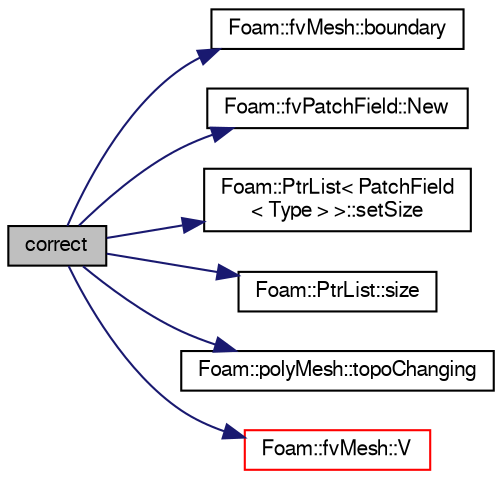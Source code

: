 digraph "correct"
{
  bgcolor="transparent";
  edge [fontname="FreeSans",fontsize="10",labelfontname="FreeSans",labelfontsize="10"];
  node [fontname="FreeSans",fontsize="10",shape=record];
  rankdir="LR";
  Node76 [label="correct",height=0.2,width=0.4,color="black", fillcolor="grey75", style="filled", fontcolor="black"];
  Node76 -> Node77 [color="midnightblue",fontsize="10",style="solid",fontname="FreeSans"];
  Node77 [label="Foam::fvMesh::boundary",height=0.2,width=0.4,color="black",URL="$a22766.html#a1fc8b179063cf5d6805da64ff1975126",tooltip="Return reference to boundary mesh. "];
  Node76 -> Node78 [color="midnightblue",fontsize="10",style="solid",fontname="FreeSans"];
  Node78 [label="Foam::fvPatchField::New",height=0.2,width=0.4,color="black",URL="$a22354.html#a969f5264c045e43dc63fd1fd6fadcc54",tooltip="Return a pointer to a new patchField created on freestore given. "];
  Node76 -> Node79 [color="midnightblue",fontsize="10",style="solid",fontname="FreeSans"];
  Node79 [label="Foam::PtrList\< PatchField\l\< Type \> \>::setSize",height=0.2,width=0.4,color="black",URL="$a25914.html#aedb985ffeaf1bdbfeccc2a8730405703",tooltip="Reset size of PtrList. If extending the PtrList, new entries are. "];
  Node76 -> Node80 [color="midnightblue",fontsize="10",style="solid",fontname="FreeSans"];
  Node80 [label="Foam::PtrList::size",height=0.2,width=0.4,color="black",URL="$a25914.html#a47b3bf30da1eb3ab8076b5fbe00e0494",tooltip="Return the number of elements in the PtrList. "];
  Node76 -> Node81 [color="midnightblue",fontsize="10",style="solid",fontname="FreeSans"];
  Node81 [label="Foam::polyMesh::topoChanging",height=0.2,width=0.4,color="black",URL="$a27410.html#aed216594c747458582e8611abd9363ee",tooltip="Is mesh topology changing. "];
  Node76 -> Node82 [color="midnightblue",fontsize="10",style="solid",fontname="FreeSans"];
  Node82 [label="Foam::fvMesh::V",height=0.2,width=0.4,color="red",URL="$a22766.html#a154893d1a508aff074b16eaeaa396aea",tooltip="Return cell volumes. "];
}
